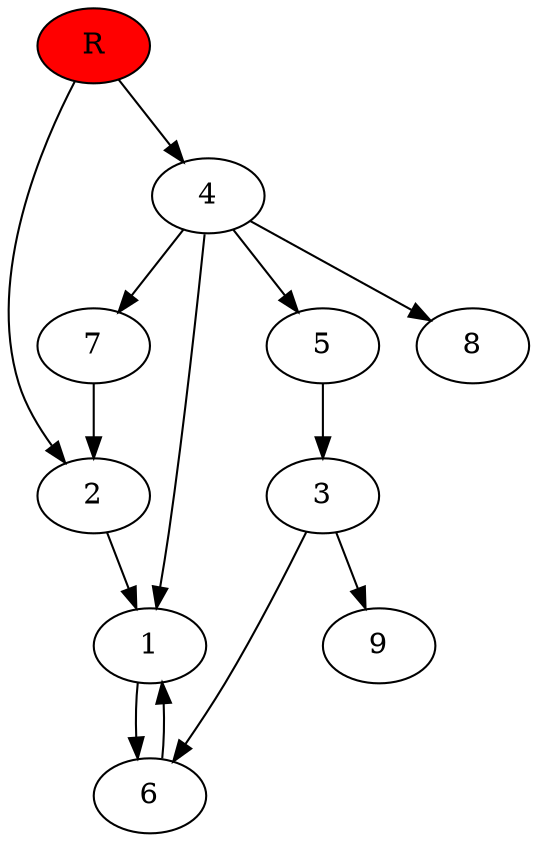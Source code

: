 digraph prb36997 {
	1
	2
	3
	4
	5
	6
	7
	8
	R [fillcolor="#ff0000" style=filled]
	1 -> 6
	2 -> 1
	3 -> 6
	3 -> 9
	4 -> 1
	4 -> 5
	4 -> 7
	4 -> 8
	5 -> 3
	6 -> 1
	7 -> 2
	R -> 2
	R -> 4
}
